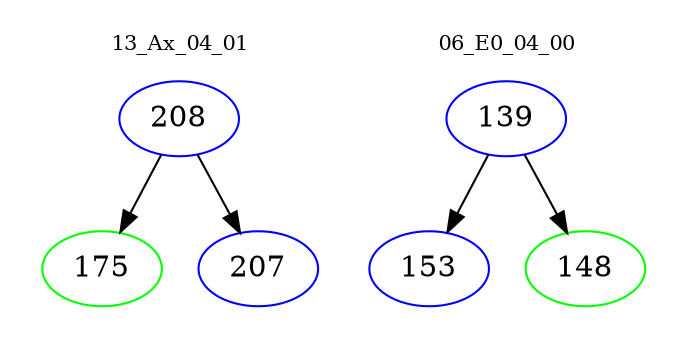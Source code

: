 digraph{
subgraph cluster_0 {
color = white
label = "13_Ax_04_01";
fontsize=10;
T0_208 [label="208", color="blue"]
T0_208 -> T0_175 [color="black"]
T0_175 [label="175", color="green"]
T0_208 -> T0_207 [color="black"]
T0_207 [label="207", color="blue"]
}
subgraph cluster_1 {
color = white
label = "06_E0_04_00";
fontsize=10;
T1_139 [label="139", color="blue"]
T1_139 -> T1_153 [color="black"]
T1_153 [label="153", color="blue"]
T1_139 -> T1_148 [color="black"]
T1_148 [label="148", color="green"]
}
}
